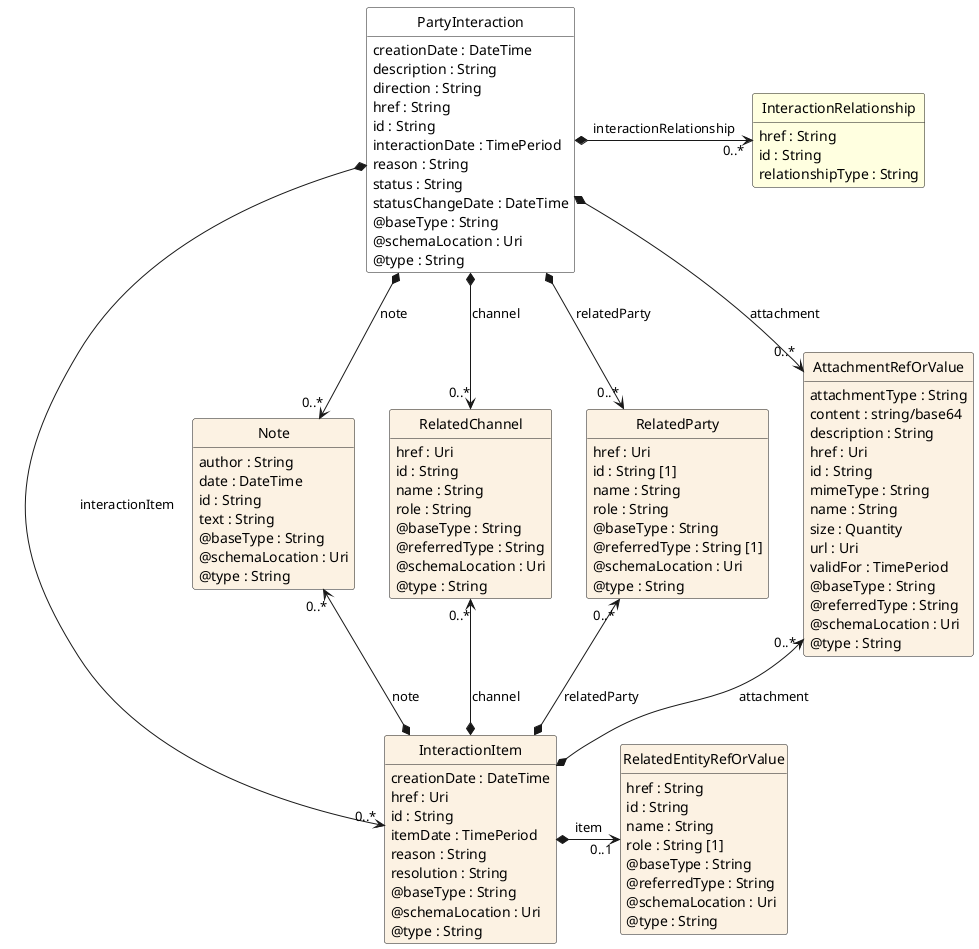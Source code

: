 @startuml
hide circle
hide methods
hide stereotype
show <<Enumeration>> stereotype
skinparam class {
   BackgroundColor<<Enumeration>> #E6F5F7
   BackgroundColor<<Ref>> #FFFFE0
   BackgroundColor<<Pivot>> #FFFFFFF
   BackgroundColor<<SimpleType>> #E2F0DA
   BackgroundColor #FCF2E3
}

class PartyInteraction <<Pivot>> {
    creationDate : DateTime
    description : String
    direction : String
    href : String
    id : String
    interactionDate : TimePeriod
    reason : String
    status : String
    statusChangeDate : DateTime
    @baseType : String
    @schemaLocation : Uri
    @type : String
}

class Note  {
    author : String
    date : DateTime
    id : String
    text : String
    @baseType : String
    @schemaLocation : Uri
    @type : String
}

class InteractionRelationship  <<Ref>> {
    href : String
    id : String
    relationshipType : String
}

class RelatedChannel  {
    href : Uri
    id : String
    name : String
    role : String
    @baseType : String
    @referredType : String
    @schemaLocation : Uri
    @type : String
}

class RelatedParty  {
    href : Uri
    id : String [1]
    name : String
    role : String
    @baseType : String
    @referredType : String [1]
    @schemaLocation : Uri
    @type : String
}

class InteractionItem  {
    creationDate : DateTime
    href : Uri
    id : String
    itemDate : TimePeriod
    reason : String
    resolution : String
    @baseType : String
    @schemaLocation : Uri
    @type : String
}

class RelatedEntityRefOrValue  {
    href : String
    id : String
    name : String
    role : String [1]
    @baseType : String
    @referredType : String
    @schemaLocation : Uri
    @type : String
}

class AttachmentRefOrValue  {
    attachmentType : String
    content : string/base64
    description : String
    href : Uri
    id : String
    mimeType : String
    name : String
    size : Quantity
    url : Uri
    validFor : TimePeriod
    @baseType : String
    @referredType : String
    @schemaLocation : Uri
    @type : String
}

PartyInteraction *-->  "0..*" AttachmentRefOrValue : attachment

PartyInteraction *-->  "0..*" Note : note

PartyInteraction *-->  "0..*" RelatedChannel : channel

PartyInteraction *-->  "0..*" RelatedParty : relatedParty

PartyInteraction *-->  "0..*" InteractionItem : interactionItem

AttachmentRefOrValue "0..*" <--* InteractionItem : attachment

Note "0..*" <--* InteractionItem : note

RelatedChannel "0..*" <--* InteractionItem : channel

RelatedParty "0..*" <--* InteractionItem : relatedParty

InteractionRelationship "0..*" <-left-* PartyInteraction : interactionRelationship

RelatedEntityRefOrValue "0..1" <-left-* InteractionItem : item

@enduml